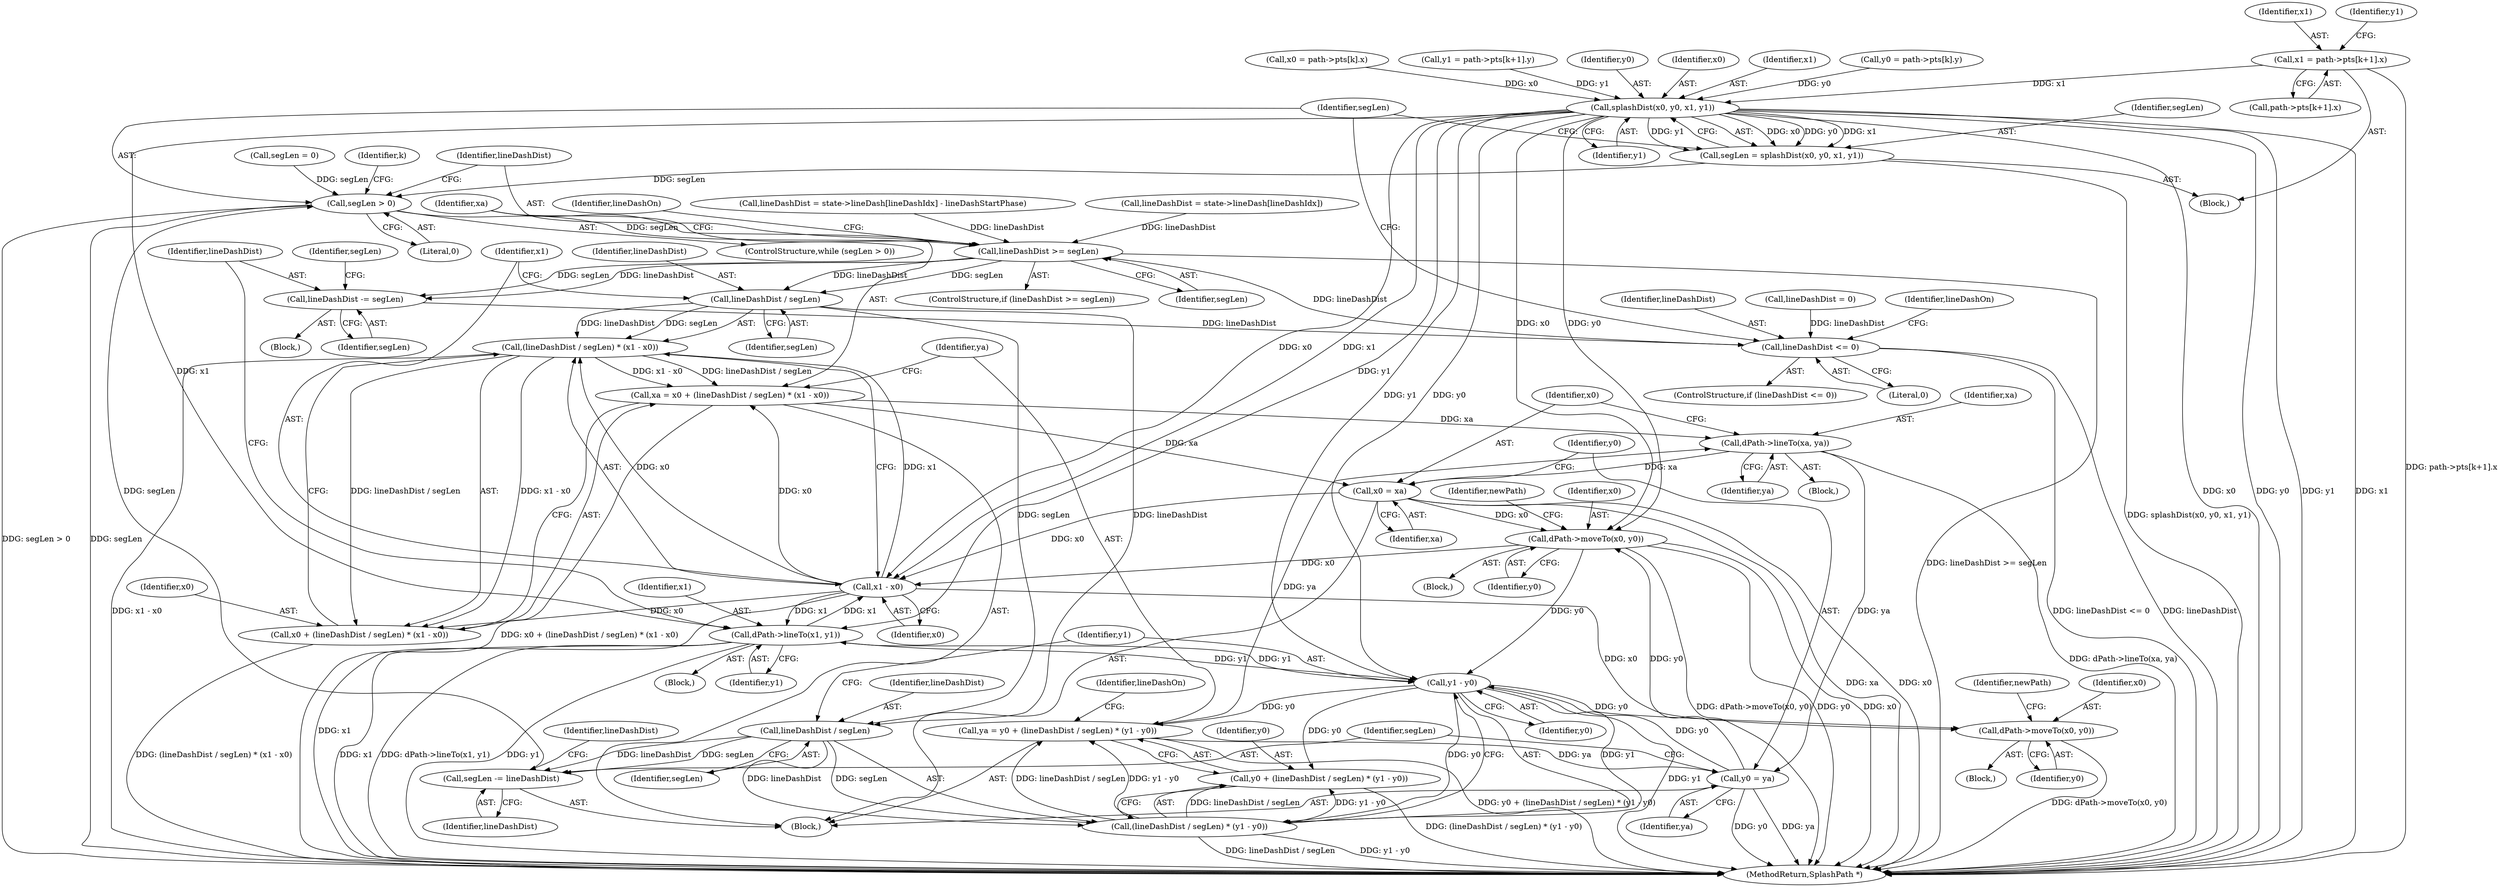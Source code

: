 digraph "0_poppler_8b6dc55e530b2f5ede6b9dfb64aafdd1d5836492@array" {
"1000299" [label="(Call,x1 = path->pts[k+1].x)"];
"1000323" [label="(Call,splashDist(x0, y0, x1, y1))"];
"1000321" [label="(Call,segLen = splashDist(x0, y0, x1, y1))"];
"1000329" [label="(Call,segLen > 0)"];
"1000334" [label="(Call,lineDashDist >= segLen)"];
"1000353" [label="(Call,lineDashDist -= segLen)"];
"1000411" [label="(Call,lineDashDist <= 0)"];
"1000366" [label="(Call,lineDashDist / segLen)"];
"1000365" [label="(Call,(lineDashDist / segLen) * (x1 - x0))"];
"1000361" [label="(Call,xa = x0 + (lineDashDist / segLen) * (x1 - x0))"];
"1000395" [label="(Call,dPath->lineTo(xa, ya))"];
"1000398" [label="(Call,x0 = xa)"];
"1000344" [label="(Call,dPath->moveTo(x0, y0))"];
"1000369" [label="(Call,x1 - x0)"];
"1000350" [label="(Call,dPath->lineTo(x1, y1))"];
"1000380" [label="(Call,y1 - y0)"];
"1000372" [label="(Call,ya = y0 + (lineDashDist / segLen) * (y1 - y0))"];
"1000401" [label="(Call,y0 = ya)"];
"1000374" [label="(Call,y0 + (lineDashDist / segLen) * (y1 - y0))"];
"1000376" [label="(Call,(lineDashDist / segLen) * (y1 - y0))"];
"1000389" [label="(Call,dPath->moveTo(x0, y0))"];
"1000363" [label="(Call,x0 + (lineDashDist / segLen) * (x1 - x0))"];
"1000377" [label="(Call,lineDashDist / segLen)"];
"1000404" [label="(Call,segLen -= lineDashDist)"];
"1000400" [label="(Identifier,xa)"];
"1000385" [label="(Block,)"];
"1000388" [label="(Block,)"];
"1000279" [label="(Identifier,k)"];
"1000367" [label="(Identifier,lineDashDist)"];
"1000416" [label="(Identifier,lineDashOn)"];
"1000406" [label="(Identifier,lineDashDist)"];
"1000399" [label="(Identifier,x0)"];
"1000335" [label="(Identifier,lineDashDist)"];
"1000357" [label="(Identifier,segLen)"];
"1000369" [label="(Call,x1 - x0)"];
"1000364" [label="(Identifier,x0)"];
"1000375" [label="(Identifier,y0)"];
"1000301" [label="(Call,path->pts[k+1].x)"];
"1000405" [label="(Identifier,segLen)"];
"1000371" [label="(Identifier,x0)"];
"1000362" [label="(Identifier,xa)"];
"1000325" [label="(Identifier,y0)"];
"1000355" [label="(Identifier,segLen)"];
"1000404" [label="(Call,segLen -= lineDashDist)"];
"1000322" [label="(Identifier,segLen)"];
"1000339" [label="(Identifier,lineDashOn)"];
"1000361" [label="(Call,xa = x0 + (lineDashDist / segLen) * (x1 - x0))"];
"1000299" [label="(Call,x1 = path->pts[k+1].x)"];
"1000330" [label="(Identifier,segLen)"];
"1000336" [label="(Identifier,segLen)"];
"1000366" [label="(Call,lineDashDist / segLen)"];
"1000329" [label="(Call,segLen > 0)"];
"1000324" [label="(Identifier,x0)"];
"1000381" [label="(Identifier,y1)"];
"1000333" [label="(ControlStructure,if (lineDashDist >= segLen))"];
"1000327" [label="(Identifier,y1)"];
"1000410" [label="(ControlStructure,if (lineDashDist <= 0))"];
"1000345" [label="(Identifier,x0)"];
"1000259" [label="(Call,lineDashDist = state->lineDash[lineDashIdx] - lineDashStartPhase)"];
"1000376" [label="(Call,(lineDashDist / segLen) * (y1 - y0))"];
"1000382" [label="(Identifier,y0)"];
"1000384" [label="(Identifier,lineDashOn)"];
"1000323" [label="(Call,splashDist(x0, y0, x1, y1))"];
"1000326" [label="(Identifier,x1)"];
"1000352" [label="(Identifier,y1)"];
"1000300" [label="(Identifier,x1)"];
"1000350" [label="(Call,dPath->lineTo(x1, y1))"];
"1000412" [label="(Identifier,lineDashDist)"];
"1000396" [label="(Identifier,xa)"];
"1000334" [label="(Call,lineDashDist >= segLen)"];
"1000393" [label="(Identifier,newPath)"];
"1000379" [label="(Identifier,segLen)"];
"1000411" [label="(Call,lineDashDist <= 0)"];
"1000343" [label="(Block,)"];
"1000380" [label="(Call,y1 - y0)"];
"1000337" [label="(Block,)"];
"1000377" [label="(Call,lineDashDist / segLen)"];
"1000344" [label="(Call,dPath->moveTo(x0, y0))"];
"1000374" [label="(Call,y0 + (lineDashDist / segLen) * (y1 - y0))"];
"1000363" [label="(Call,x0 + (lineDashDist / segLen) * (x1 - x0))"];
"1000407" [label="(Call,lineDashDist = 0)"];
"1000290" [label="(Call,y0 = path->pts[k].y)"];
"1000351" [label="(Identifier,x1)"];
"1000346" [label="(Identifier,y0)"];
"1000539" [label="(MethodReturn,SplashPath *)"];
"1000365" [label="(Call,(lineDashDist / segLen) * (x1 - x0))"];
"1000401" [label="(Call,y0 = ya)"];
"1000391" [label="(Identifier,y0)"];
"1000378" [label="(Identifier,lineDashDist)"];
"1000280" [label="(Block,)"];
"1000348" [label="(Identifier,newPath)"];
"1000321" [label="(Call,segLen = splashDist(x0, y0, x1, y1))"];
"1000372" [label="(Call,ya = y0 + (lineDashDist / segLen) * (y1 - y0))"];
"1000389" [label="(Call,dPath->moveTo(x0, y0))"];
"1000368" [label="(Identifier,segLen)"];
"1000390" [label="(Identifier,x0)"];
"1000354" [label="(Identifier,lineDashDist)"];
"1000408" [label="(Identifier,lineDashDist)"];
"1000311" [label="(Identifier,y1)"];
"1000395" [label="(Call,dPath->lineTo(xa, ya))"];
"1000397" [label="(Identifier,ya)"];
"1000281" [label="(Call,x0 = path->pts[k].x)"];
"1000402" [label="(Identifier,y0)"];
"1000328" [label="(ControlStructure,while (segLen > 0))"];
"1000370" [label="(Identifier,x1)"];
"1000413" [label="(Literal,0)"];
"1000356" [label="(Call,segLen = 0)"];
"1000373" [label="(Identifier,ya)"];
"1000331" [label="(Literal,0)"];
"1000430" [label="(Call,lineDashDist = state->lineDash[lineDashIdx])"];
"1000340" [label="(Block,)"];
"1000398" [label="(Call,x0 = xa)"];
"1000360" [label="(Block,)"];
"1000353" [label="(Call,lineDashDist -= segLen)"];
"1000403" [label="(Identifier,ya)"];
"1000310" [label="(Call,y1 = path->pts[k+1].y)"];
"1000299" -> "1000280"  [label="AST: "];
"1000299" -> "1000301"  [label="CFG: "];
"1000300" -> "1000299"  [label="AST: "];
"1000301" -> "1000299"  [label="AST: "];
"1000311" -> "1000299"  [label="CFG: "];
"1000299" -> "1000539"  [label="DDG: path->pts[k+1].x"];
"1000299" -> "1000323"  [label="DDG: x1"];
"1000323" -> "1000321"  [label="AST: "];
"1000323" -> "1000327"  [label="CFG: "];
"1000324" -> "1000323"  [label="AST: "];
"1000325" -> "1000323"  [label="AST: "];
"1000326" -> "1000323"  [label="AST: "];
"1000327" -> "1000323"  [label="AST: "];
"1000321" -> "1000323"  [label="CFG: "];
"1000323" -> "1000539"  [label="DDG: x1"];
"1000323" -> "1000539"  [label="DDG: x0"];
"1000323" -> "1000539"  [label="DDG: y0"];
"1000323" -> "1000539"  [label="DDG: y1"];
"1000323" -> "1000321"  [label="DDG: x0"];
"1000323" -> "1000321"  [label="DDG: y0"];
"1000323" -> "1000321"  [label="DDG: x1"];
"1000323" -> "1000321"  [label="DDG: y1"];
"1000281" -> "1000323"  [label="DDG: x0"];
"1000290" -> "1000323"  [label="DDG: y0"];
"1000310" -> "1000323"  [label="DDG: y1"];
"1000323" -> "1000344"  [label="DDG: x0"];
"1000323" -> "1000344"  [label="DDG: y0"];
"1000323" -> "1000350"  [label="DDG: x1"];
"1000323" -> "1000350"  [label="DDG: y1"];
"1000323" -> "1000369"  [label="DDG: x1"];
"1000323" -> "1000369"  [label="DDG: x0"];
"1000323" -> "1000380"  [label="DDG: y1"];
"1000323" -> "1000380"  [label="DDG: y0"];
"1000321" -> "1000280"  [label="AST: "];
"1000322" -> "1000321"  [label="AST: "];
"1000330" -> "1000321"  [label="CFG: "];
"1000321" -> "1000539"  [label="DDG: splashDist(x0, y0, x1, y1)"];
"1000321" -> "1000329"  [label="DDG: segLen"];
"1000329" -> "1000328"  [label="AST: "];
"1000329" -> "1000331"  [label="CFG: "];
"1000330" -> "1000329"  [label="AST: "];
"1000331" -> "1000329"  [label="AST: "];
"1000335" -> "1000329"  [label="CFG: "];
"1000279" -> "1000329"  [label="CFG: "];
"1000329" -> "1000539"  [label="DDG: segLen > 0"];
"1000329" -> "1000539"  [label="DDG: segLen"];
"1000404" -> "1000329"  [label="DDG: segLen"];
"1000356" -> "1000329"  [label="DDG: segLen"];
"1000329" -> "1000334"  [label="DDG: segLen"];
"1000334" -> "1000333"  [label="AST: "];
"1000334" -> "1000336"  [label="CFG: "];
"1000335" -> "1000334"  [label="AST: "];
"1000336" -> "1000334"  [label="AST: "];
"1000339" -> "1000334"  [label="CFG: "];
"1000362" -> "1000334"  [label="CFG: "];
"1000334" -> "1000539"  [label="DDG: lineDashDist >= segLen"];
"1000259" -> "1000334"  [label="DDG: lineDashDist"];
"1000411" -> "1000334"  [label="DDG: lineDashDist"];
"1000430" -> "1000334"  [label="DDG: lineDashDist"];
"1000334" -> "1000353"  [label="DDG: segLen"];
"1000334" -> "1000353"  [label="DDG: lineDashDist"];
"1000334" -> "1000366"  [label="DDG: lineDashDist"];
"1000334" -> "1000366"  [label="DDG: segLen"];
"1000353" -> "1000337"  [label="AST: "];
"1000353" -> "1000355"  [label="CFG: "];
"1000354" -> "1000353"  [label="AST: "];
"1000355" -> "1000353"  [label="AST: "];
"1000357" -> "1000353"  [label="CFG: "];
"1000353" -> "1000411"  [label="DDG: lineDashDist"];
"1000411" -> "1000410"  [label="AST: "];
"1000411" -> "1000413"  [label="CFG: "];
"1000412" -> "1000411"  [label="AST: "];
"1000413" -> "1000411"  [label="AST: "];
"1000330" -> "1000411"  [label="CFG: "];
"1000416" -> "1000411"  [label="CFG: "];
"1000411" -> "1000539"  [label="DDG: lineDashDist <= 0"];
"1000411" -> "1000539"  [label="DDG: lineDashDist"];
"1000407" -> "1000411"  [label="DDG: lineDashDist"];
"1000366" -> "1000365"  [label="AST: "];
"1000366" -> "1000368"  [label="CFG: "];
"1000367" -> "1000366"  [label="AST: "];
"1000368" -> "1000366"  [label="AST: "];
"1000370" -> "1000366"  [label="CFG: "];
"1000366" -> "1000365"  [label="DDG: lineDashDist"];
"1000366" -> "1000365"  [label="DDG: segLen"];
"1000366" -> "1000377"  [label="DDG: lineDashDist"];
"1000366" -> "1000377"  [label="DDG: segLen"];
"1000365" -> "1000363"  [label="AST: "];
"1000365" -> "1000369"  [label="CFG: "];
"1000369" -> "1000365"  [label="AST: "];
"1000363" -> "1000365"  [label="CFG: "];
"1000365" -> "1000539"  [label="DDG: x1 - x0"];
"1000365" -> "1000361"  [label="DDG: lineDashDist / segLen"];
"1000365" -> "1000361"  [label="DDG: x1 - x0"];
"1000365" -> "1000363"  [label="DDG: lineDashDist / segLen"];
"1000365" -> "1000363"  [label="DDG: x1 - x0"];
"1000369" -> "1000365"  [label="DDG: x1"];
"1000369" -> "1000365"  [label="DDG: x0"];
"1000361" -> "1000360"  [label="AST: "];
"1000361" -> "1000363"  [label="CFG: "];
"1000362" -> "1000361"  [label="AST: "];
"1000363" -> "1000361"  [label="AST: "];
"1000373" -> "1000361"  [label="CFG: "];
"1000361" -> "1000539"  [label="DDG: x0 + (lineDashDist / segLen) * (x1 - x0)"];
"1000369" -> "1000361"  [label="DDG: x0"];
"1000361" -> "1000395"  [label="DDG: xa"];
"1000361" -> "1000398"  [label="DDG: xa"];
"1000395" -> "1000385"  [label="AST: "];
"1000395" -> "1000397"  [label="CFG: "];
"1000396" -> "1000395"  [label="AST: "];
"1000397" -> "1000395"  [label="AST: "];
"1000399" -> "1000395"  [label="CFG: "];
"1000395" -> "1000539"  [label="DDG: dPath->lineTo(xa, ya)"];
"1000372" -> "1000395"  [label="DDG: ya"];
"1000395" -> "1000398"  [label="DDG: xa"];
"1000395" -> "1000401"  [label="DDG: ya"];
"1000398" -> "1000360"  [label="AST: "];
"1000398" -> "1000400"  [label="CFG: "];
"1000399" -> "1000398"  [label="AST: "];
"1000400" -> "1000398"  [label="AST: "];
"1000402" -> "1000398"  [label="CFG: "];
"1000398" -> "1000539"  [label="DDG: xa"];
"1000398" -> "1000539"  [label="DDG: x0"];
"1000398" -> "1000344"  [label="DDG: x0"];
"1000398" -> "1000369"  [label="DDG: x0"];
"1000344" -> "1000343"  [label="AST: "];
"1000344" -> "1000346"  [label="CFG: "];
"1000345" -> "1000344"  [label="AST: "];
"1000346" -> "1000344"  [label="AST: "];
"1000348" -> "1000344"  [label="CFG: "];
"1000344" -> "1000539"  [label="DDG: dPath->moveTo(x0, y0)"];
"1000344" -> "1000539"  [label="DDG: y0"];
"1000344" -> "1000539"  [label="DDG: x0"];
"1000401" -> "1000344"  [label="DDG: y0"];
"1000344" -> "1000369"  [label="DDG: x0"];
"1000344" -> "1000380"  [label="DDG: y0"];
"1000369" -> "1000371"  [label="CFG: "];
"1000370" -> "1000369"  [label="AST: "];
"1000371" -> "1000369"  [label="AST: "];
"1000369" -> "1000539"  [label="DDG: x1"];
"1000369" -> "1000350"  [label="DDG: x1"];
"1000369" -> "1000363"  [label="DDG: x0"];
"1000350" -> "1000369"  [label="DDG: x1"];
"1000369" -> "1000389"  [label="DDG: x0"];
"1000350" -> "1000340"  [label="AST: "];
"1000350" -> "1000352"  [label="CFG: "];
"1000351" -> "1000350"  [label="AST: "];
"1000352" -> "1000350"  [label="AST: "];
"1000354" -> "1000350"  [label="CFG: "];
"1000350" -> "1000539"  [label="DDG: x1"];
"1000350" -> "1000539"  [label="DDG: dPath->lineTo(x1, y1)"];
"1000350" -> "1000539"  [label="DDG: y1"];
"1000380" -> "1000350"  [label="DDG: y1"];
"1000350" -> "1000380"  [label="DDG: y1"];
"1000380" -> "1000376"  [label="AST: "];
"1000380" -> "1000382"  [label="CFG: "];
"1000381" -> "1000380"  [label="AST: "];
"1000382" -> "1000380"  [label="AST: "];
"1000376" -> "1000380"  [label="CFG: "];
"1000380" -> "1000539"  [label="DDG: y1"];
"1000380" -> "1000372"  [label="DDG: y0"];
"1000380" -> "1000374"  [label="DDG: y0"];
"1000380" -> "1000376"  [label="DDG: y1"];
"1000380" -> "1000376"  [label="DDG: y0"];
"1000401" -> "1000380"  [label="DDG: y0"];
"1000380" -> "1000389"  [label="DDG: y0"];
"1000372" -> "1000360"  [label="AST: "];
"1000372" -> "1000374"  [label="CFG: "];
"1000373" -> "1000372"  [label="AST: "];
"1000374" -> "1000372"  [label="AST: "];
"1000384" -> "1000372"  [label="CFG: "];
"1000372" -> "1000539"  [label="DDG: y0 + (lineDashDist / segLen) * (y1 - y0)"];
"1000376" -> "1000372"  [label="DDG: lineDashDist / segLen"];
"1000376" -> "1000372"  [label="DDG: y1 - y0"];
"1000372" -> "1000401"  [label="DDG: ya"];
"1000401" -> "1000360"  [label="AST: "];
"1000401" -> "1000403"  [label="CFG: "];
"1000402" -> "1000401"  [label="AST: "];
"1000403" -> "1000401"  [label="AST: "];
"1000405" -> "1000401"  [label="CFG: "];
"1000401" -> "1000539"  [label="DDG: y0"];
"1000401" -> "1000539"  [label="DDG: ya"];
"1000374" -> "1000376"  [label="CFG: "];
"1000375" -> "1000374"  [label="AST: "];
"1000376" -> "1000374"  [label="AST: "];
"1000374" -> "1000539"  [label="DDG: (lineDashDist / segLen) * (y1 - y0)"];
"1000376" -> "1000374"  [label="DDG: lineDashDist / segLen"];
"1000376" -> "1000374"  [label="DDG: y1 - y0"];
"1000377" -> "1000376"  [label="AST: "];
"1000376" -> "1000539"  [label="DDG: lineDashDist / segLen"];
"1000376" -> "1000539"  [label="DDG: y1 - y0"];
"1000377" -> "1000376"  [label="DDG: lineDashDist"];
"1000377" -> "1000376"  [label="DDG: segLen"];
"1000389" -> "1000388"  [label="AST: "];
"1000389" -> "1000391"  [label="CFG: "];
"1000390" -> "1000389"  [label="AST: "];
"1000391" -> "1000389"  [label="AST: "];
"1000393" -> "1000389"  [label="CFG: "];
"1000389" -> "1000539"  [label="DDG: dPath->moveTo(x0, y0)"];
"1000364" -> "1000363"  [label="AST: "];
"1000363" -> "1000539"  [label="DDG: (lineDashDist / segLen) * (x1 - x0)"];
"1000377" -> "1000379"  [label="CFG: "];
"1000378" -> "1000377"  [label="AST: "];
"1000379" -> "1000377"  [label="AST: "];
"1000381" -> "1000377"  [label="CFG: "];
"1000377" -> "1000404"  [label="DDG: lineDashDist"];
"1000377" -> "1000404"  [label="DDG: segLen"];
"1000404" -> "1000360"  [label="AST: "];
"1000404" -> "1000406"  [label="CFG: "];
"1000405" -> "1000404"  [label="AST: "];
"1000406" -> "1000404"  [label="AST: "];
"1000408" -> "1000404"  [label="CFG: "];
}
